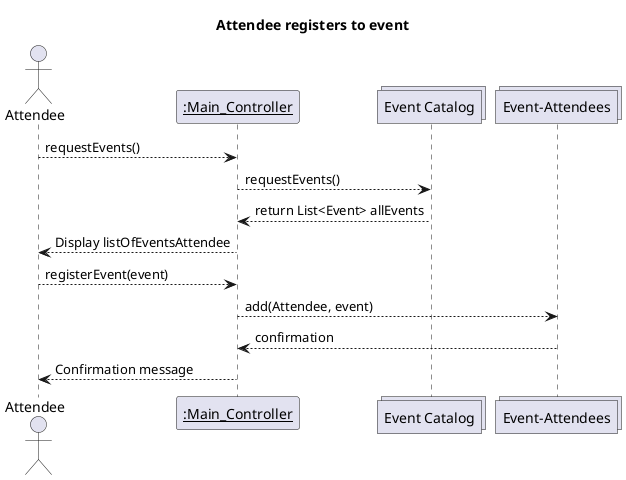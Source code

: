@startuml 

title: Attendee registers to event

actor "Attendee" as attendee
participant "__:Main_Controller__" as mainctrl 
collections "Event Catalog" as events
collections "Event-Attendees" as event_attendees

attendee --> mainctrl: requestEvents()
mainctrl --> events: requestEvents()
events --> mainctrl: return List<Event> allEvents
mainctrl --> attendee: Display listOfEventsAttendee

attendee --> mainctrl: registerEvent(event)
mainctrl --> event_attendees: add(Attendee, event)
event_attendees --> mainctrl: confirmation
mainctrl --> attendee: Confirmation message

@enduml 